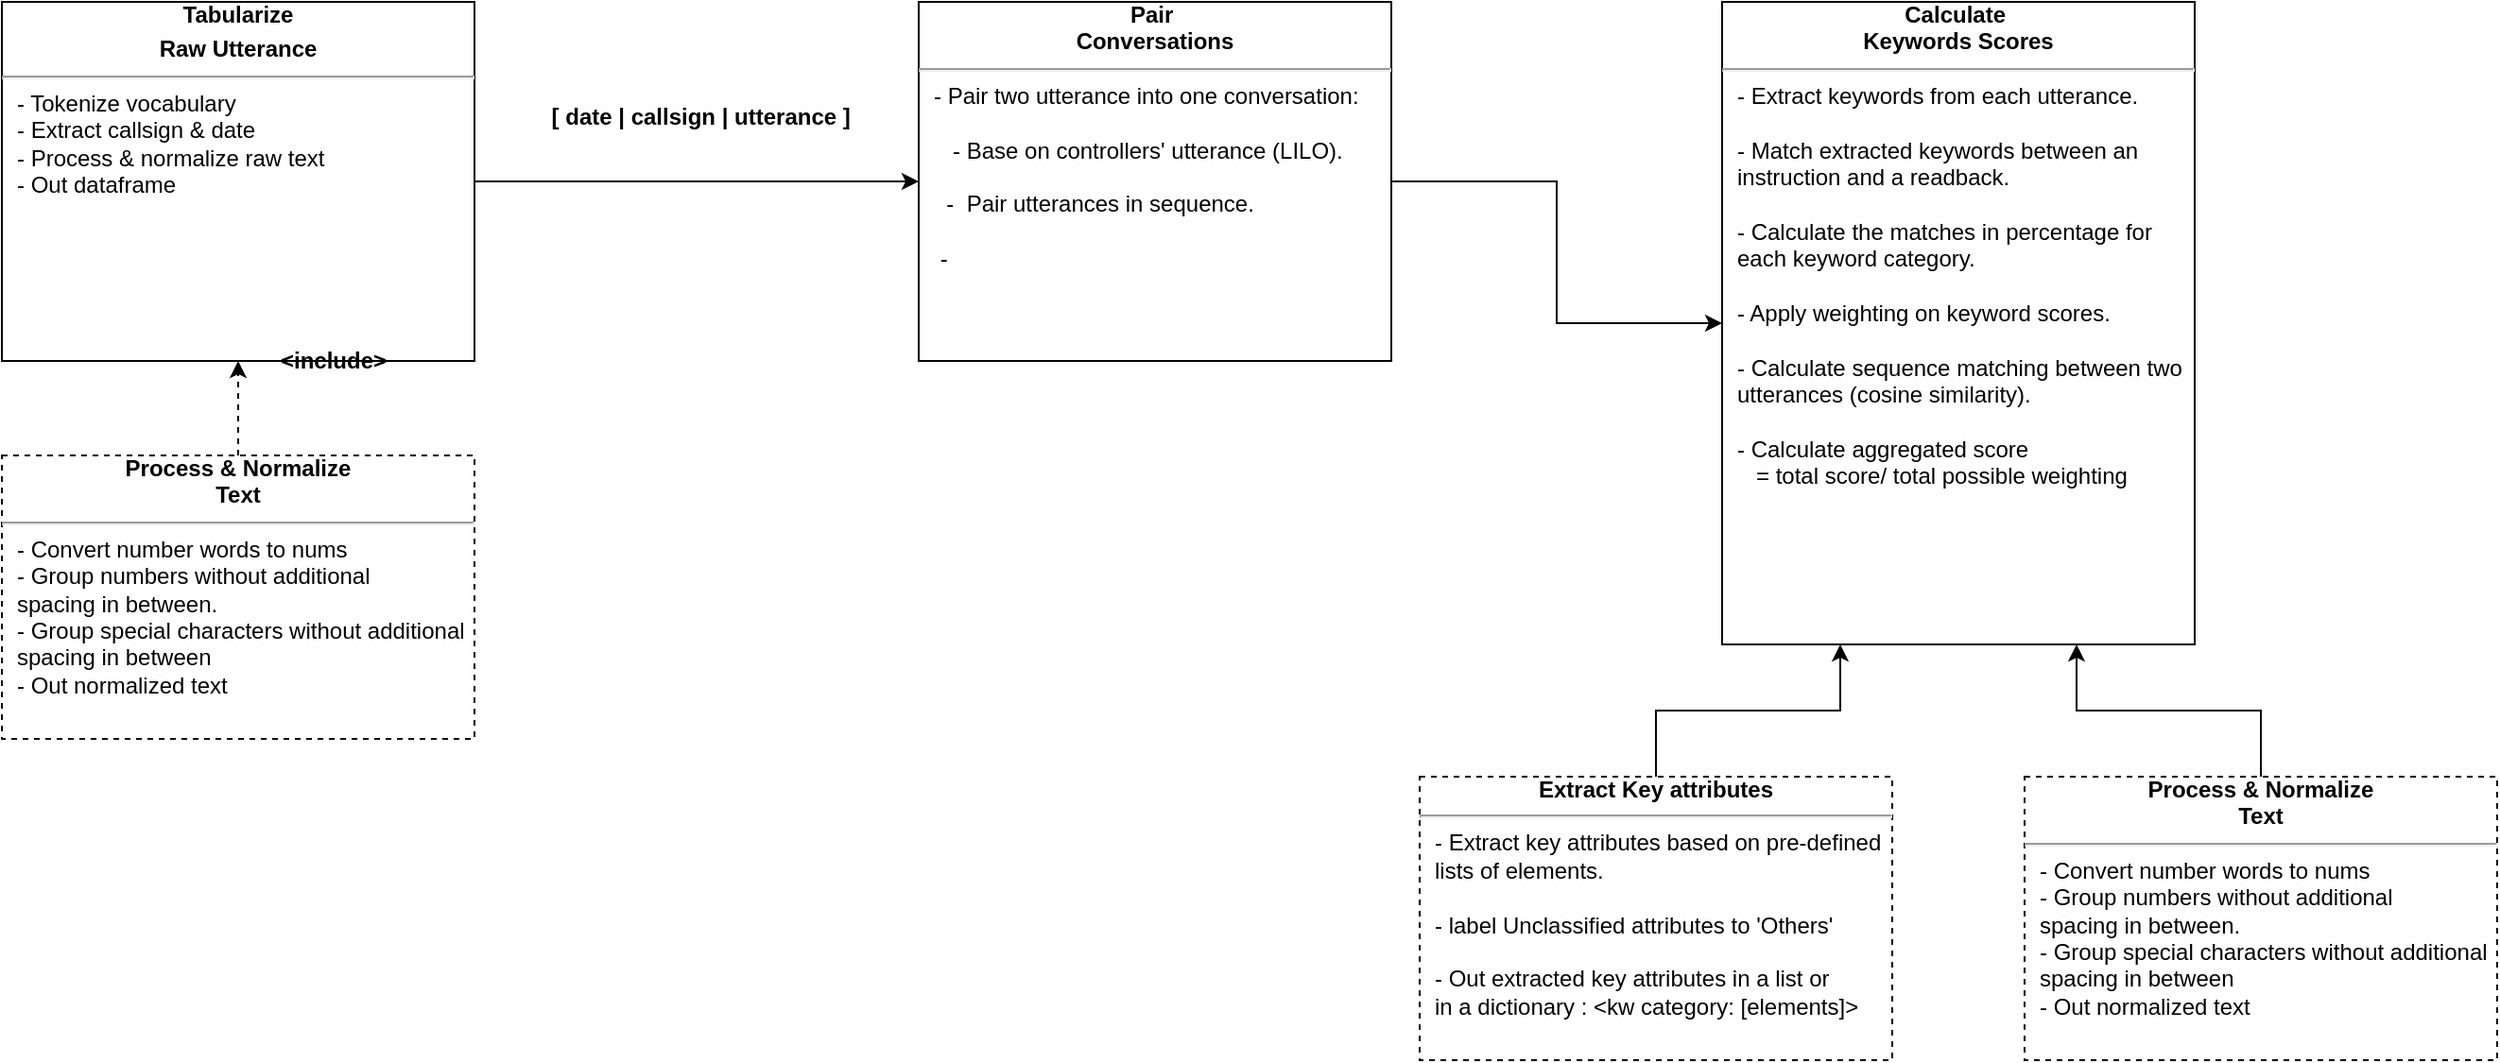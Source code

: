 <mxfile version="15.4.3" type="github">
  <diagram id="IsVj5BEXRurGvoC1gjGO" name="Page-1">
    <mxGraphModel dx="1888" dy="547" grid="1" gridSize="10" guides="1" tooltips="1" connect="1" arrows="1" fold="1" page="1" pageScale="1" pageWidth="850" pageHeight="1100" math="0" shadow="0">
      <root>
        <mxCell id="0" />
        <mxCell id="1" parent="0" />
        <mxCell id="LqwyCylziGcPe5wlssBc-7" style="edgeStyle=orthogonalEdgeStyle;rounded=0;orthogonalLoop=1;jettySize=auto;html=1;entryX=0;entryY=0.5;entryDx=0;entryDy=0;" edge="1" parent="1" source="LqwyCylziGcPe5wlssBc-2" target="LqwyCylziGcPe5wlssBc-6">
          <mxGeometry relative="1" as="geometry" />
        </mxCell>
        <mxCell id="LqwyCylziGcPe5wlssBc-2" value="&lt;div style=&quot;text-align: center&quot;&gt;&lt;span&gt;&lt;b&gt;Tabularize&lt;/b&gt;&lt;/span&gt;&lt;/div&gt;&lt;p style=&quot;margin: 4px 0px 0px ; text-align: center&quot;&gt;&lt;b&gt;Raw Utterance&lt;/b&gt;&lt;/p&gt;&lt;hr&gt;&lt;p style=&quot;margin: 0px ; margin-left: 8px&quot;&gt;- Tokenize vocabulary&lt;/p&gt;&lt;p style=&quot;margin: 0px ; margin-left: 8px&quot;&gt;- Extract callsign &amp;amp; date&amp;nbsp;&lt;br&gt;- Process &amp;amp; normalize raw text&lt;/p&gt;&lt;p style=&quot;margin: 0px ; margin-left: 8px&quot;&gt;- Out dataframe&lt;br&gt;&lt;/p&gt;" style="verticalAlign=middle;align=left;overflow=fill;fontSize=12;fontFamily=Helvetica;html=1;" vertex="1" parent="1">
          <mxGeometry x="-60" y="90" width="250" height="190" as="geometry" />
        </mxCell>
        <mxCell id="LqwyCylziGcPe5wlssBc-4" style="edgeStyle=orthogonalEdgeStyle;rounded=0;orthogonalLoop=1;jettySize=auto;html=1;entryX=0.5;entryY=1;entryDx=0;entryDy=0;dashed=1;" edge="1" parent="1" source="LqwyCylziGcPe5wlssBc-3" target="LqwyCylziGcPe5wlssBc-2">
          <mxGeometry relative="1" as="geometry" />
        </mxCell>
        <mxCell id="LqwyCylziGcPe5wlssBc-3" value="&lt;div style=&quot;text-align: center&quot;&gt;&lt;b&gt;Process &amp;amp; Normalize&lt;/b&gt;&lt;/div&gt;&lt;div style=&quot;text-align: center&quot;&gt;&lt;b&gt;Text&lt;/b&gt;&lt;/div&gt;&lt;hr&gt;&lt;p style=&quot;margin: 0px ; margin-left: 8px&quot;&gt;- Convert number words to nums&lt;/p&gt;&lt;p style=&quot;margin: 0px ; margin-left: 8px&quot;&gt;- Group numbers without additional&amp;nbsp;&lt;/p&gt;&lt;p style=&quot;margin: 0px ; margin-left: 8px&quot;&gt;spacing&amp;nbsp;&lt;span&gt;in between.&lt;/span&gt;&lt;/p&gt;&lt;p style=&quot;margin: 0px ; margin-left: 8px&quot;&gt;- Group special characters without additional&lt;/p&gt;&lt;p style=&quot;margin: 0px ; margin-left: 8px&quot;&gt;spacing in between&lt;/p&gt;&lt;p style=&quot;margin: 0px ; margin-left: 8px&quot;&gt;- Out normalized text&lt;/p&gt;" style="verticalAlign=top;align=left;overflow=fill;fontSize=12;fontFamily=Helvetica;html=1;dashed=1;" vertex="1" parent="1">
          <mxGeometry x="-60" y="330" width="250" height="150" as="geometry" />
        </mxCell>
        <mxCell id="LqwyCylziGcPe5wlssBc-5" value="&amp;lt;include&amp;gt;" style="text;html=1;align=center;verticalAlign=middle;resizable=0;points=[];autosize=1;strokeColor=none;fillColor=none;fontStyle=1" vertex="1" parent="1">
          <mxGeometry x="80" y="270" width="70" height="20" as="geometry" />
        </mxCell>
        <mxCell id="LqwyCylziGcPe5wlssBc-12" style="edgeStyle=orthogonalEdgeStyle;rounded=0;orthogonalLoop=1;jettySize=auto;html=1;entryX=0;entryY=0.5;entryDx=0;entryDy=0;" edge="1" parent="1" source="LqwyCylziGcPe5wlssBc-6" target="LqwyCylziGcPe5wlssBc-10">
          <mxGeometry relative="1" as="geometry" />
        </mxCell>
        <mxCell id="LqwyCylziGcPe5wlssBc-6" value="&lt;div style=&quot;text-align: center&quot;&gt;&lt;b&gt;Pair&amp;nbsp;&lt;/b&gt;&lt;/div&gt;&lt;div style=&quot;text-align: center&quot;&gt;&lt;b&gt;Conversations&lt;/b&gt;&lt;/div&gt;&lt;hr&gt;&lt;p style=&quot;margin: 0px ; margin-left: 8px&quot;&gt;&lt;span&gt;- Pair two utterance into one conversation:&lt;/span&gt;&lt;br&gt;&lt;/p&gt;&lt;p style=&quot;margin: 0px ; margin-left: 8px&quot;&gt;&lt;span&gt;&lt;br&gt;&lt;/span&gt;&lt;/p&gt;&lt;p style=&quot;margin: 0px ; margin-left: 8px&quot;&gt;&amp;nbsp; &amp;nbsp;- Base on controllers&#39; utterance (LILO).&lt;span&gt;&lt;br&gt;&lt;/span&gt;&lt;/p&gt;&lt;p style=&quot;margin: 0px ; margin-left: 8px&quot;&gt;&lt;br&gt;&lt;/p&gt;&lt;p style=&quot;margin: 0px ; margin-left: 8px&quot;&gt;&amp;nbsp; -&amp;nbsp; Pair utterances in sequence.&lt;/p&gt;&lt;p style=&quot;margin: 0px ; margin-left: 8px&quot;&gt;&lt;br&gt;&lt;/p&gt;&lt;p style=&quot;margin: 0px ; margin-left: 8px&quot;&gt;&amp;nbsp;-&amp;nbsp; &amp;nbsp;&lt;/p&gt;&lt;p style=&quot;margin: 0px ; margin-left: 8px&quot;&gt;&lt;br&gt;&lt;/p&gt;" style="verticalAlign=middle;align=left;overflow=fill;fontSize=12;fontFamily=Helvetica;html=1;" vertex="1" parent="1">
          <mxGeometry x="425" y="90" width="250" height="190" as="geometry" />
        </mxCell>
        <mxCell id="LqwyCylziGcPe5wlssBc-8" value="[ date | callsign | utterance ]&amp;nbsp;" style="text;html=1;align=center;verticalAlign=middle;resizable=0;points=[];autosize=1;strokeColor=none;fillColor=none;fontStyle=1" vertex="1" parent="1">
          <mxGeometry x="221" y="141" width="180" height="20" as="geometry" />
        </mxCell>
        <mxCell id="LqwyCylziGcPe5wlssBc-10" value="&lt;div style=&quot;text-align: center&quot;&gt;&lt;b&gt;Calculate&amp;nbsp;&lt;/b&gt;&lt;/div&gt;&lt;div style=&quot;text-align: center&quot;&gt;&lt;b&gt;Keywords Scores&lt;/b&gt;&lt;/div&gt;&lt;hr&gt;&lt;p style=&quot;margin: 0px ; margin-left: 8px&quot;&gt;- Extract keywords from each utterance.&lt;/p&gt;&lt;p style=&quot;margin: 0px ; margin-left: 8px&quot;&gt;&lt;br&gt;&lt;/p&gt;&lt;p style=&quot;margin: 0px ; margin-left: 8px&quot;&gt;- Match extracted keywords between an&amp;nbsp;&lt;/p&gt;&lt;p style=&quot;margin: 0px ; margin-left: 8px&quot;&gt;instruction&amp;nbsp;&lt;span&gt;and a readback.&lt;/span&gt;&lt;/p&gt;&lt;p style=&quot;margin: 0px ; margin-left: 8px&quot;&gt;&lt;span&gt;&lt;br&gt;&lt;/span&gt;&lt;/p&gt;&lt;p style=&quot;margin: 0px ; margin-left: 8px&quot;&gt;&lt;span&gt;- Calculate the matches in percentage for&amp;nbsp;&lt;/span&gt;&lt;/p&gt;&lt;p style=&quot;margin: 0px ; margin-left: 8px&quot;&gt;&lt;span&gt;each keyword category.&lt;/span&gt;&lt;/p&gt;&lt;p style=&quot;margin: 0px ; margin-left: 8px&quot;&gt;&lt;span&gt;&lt;br&gt;&lt;/span&gt;&lt;/p&gt;&lt;p style=&quot;margin: 0px ; margin-left: 8px&quot;&gt;&lt;span&gt;- Apply weighting on keyword scores.&lt;/span&gt;&lt;/p&gt;&lt;p style=&quot;margin: 0px ; margin-left: 8px&quot;&gt;&lt;span&gt;&lt;br&gt;&lt;/span&gt;&lt;/p&gt;&lt;p style=&quot;margin: 0px ; margin-left: 8px&quot;&gt;&lt;span&gt;- Calculate sequence matching between two&lt;/span&gt;&lt;/p&gt;&lt;p style=&quot;margin: 0px ; margin-left: 8px&quot;&gt;&lt;span&gt;utterances (cosine similarity).&lt;/span&gt;&lt;/p&gt;&lt;p style=&quot;margin: 0px ; margin-left: 8px&quot;&gt;&lt;span&gt;&lt;br&gt;&lt;/span&gt;&lt;/p&gt;&lt;p style=&quot;margin: 0px ; margin-left: 8px&quot;&gt;&lt;span&gt;- Calculate aggregated score&amp;nbsp;&lt;/span&gt;&lt;/p&gt;&lt;p style=&quot;margin: 0px ; margin-left: 8px&quot;&gt;&lt;span&gt;&amp;nbsp; &amp;nbsp;= total score/ total possible weighting&lt;/span&gt;&lt;/p&gt;&lt;p style=&quot;margin: 0px ; margin-left: 8px&quot;&gt;&lt;br&gt;&lt;/p&gt;&lt;p style=&quot;margin: 0px ; margin-left: 8px&quot;&gt;&lt;br&gt;&lt;/p&gt;" style="verticalAlign=middle;align=left;overflow=fill;fontSize=12;fontFamily=Helvetica;html=1;" vertex="1" parent="1">
          <mxGeometry x="850" y="90" width="250" height="340" as="geometry" />
        </mxCell>
        <mxCell id="LqwyCylziGcPe5wlssBc-15" style="edgeStyle=orthogonalEdgeStyle;rounded=0;orthogonalLoop=1;jettySize=auto;html=1;exitX=0.5;exitY=0;exitDx=0;exitDy=0;entryX=0.25;entryY=1;entryDx=0;entryDy=0;" edge="1" parent="1" source="LqwyCylziGcPe5wlssBc-13" target="LqwyCylziGcPe5wlssBc-10">
          <mxGeometry relative="1" as="geometry" />
        </mxCell>
        <mxCell id="LqwyCylziGcPe5wlssBc-13" value="&lt;div style=&quot;text-align: center&quot;&gt;&lt;b&gt;Extract Key attributes&lt;/b&gt;&lt;/div&gt;&lt;hr&gt;&lt;p style=&quot;margin: 0px ; margin-left: 8px&quot;&gt;- Extract key attributes based on pre-defined&lt;/p&gt;&lt;p style=&quot;margin: 0px ; margin-left: 8px&quot;&gt;lists of elements.&amp;nbsp;&lt;/p&gt;&lt;p style=&quot;margin: 0px ; margin-left: 8px&quot;&gt;&lt;br&gt;&lt;/p&gt;&lt;p style=&quot;margin: 0px ; margin-left: 8px&quot;&gt;- label Unclassified attributes to &#39;Others&#39;&amp;nbsp;&lt;/p&gt;&lt;p style=&quot;margin: 0px ; margin-left: 8px&quot;&gt;&lt;br&gt;&lt;/p&gt;&lt;p style=&quot;margin: 0px ; margin-left: 8px&quot;&gt;- Out extracted key attributes in a list or&amp;nbsp;&lt;/p&gt;&lt;p style=&quot;margin: 0px ; margin-left: 8px&quot;&gt;in a dictionary : &amp;lt;kw category: [elements]&amp;gt;&lt;/p&gt;" style="verticalAlign=top;align=left;overflow=fill;fontSize=12;fontFamily=Helvetica;html=1;dashed=1;" vertex="1" parent="1">
          <mxGeometry x="690" y="500" width="250" height="150" as="geometry" />
        </mxCell>
        <mxCell id="LqwyCylziGcPe5wlssBc-16" style="edgeStyle=orthogonalEdgeStyle;rounded=0;orthogonalLoop=1;jettySize=auto;html=1;exitX=0.5;exitY=0;exitDx=0;exitDy=0;entryX=0.75;entryY=1;entryDx=0;entryDy=0;" edge="1" parent="1" source="LqwyCylziGcPe5wlssBc-14" target="LqwyCylziGcPe5wlssBc-10">
          <mxGeometry relative="1" as="geometry" />
        </mxCell>
        <mxCell id="LqwyCylziGcPe5wlssBc-14" value="&lt;div style=&quot;text-align: center&quot;&gt;&lt;b&gt;Process &amp;amp; Normalize&lt;/b&gt;&lt;/div&gt;&lt;div style=&quot;text-align: center&quot;&gt;&lt;b&gt;Text&lt;/b&gt;&lt;/div&gt;&lt;hr&gt;&lt;p style=&quot;margin: 0px ; margin-left: 8px&quot;&gt;- Convert number words to nums&lt;/p&gt;&lt;p style=&quot;margin: 0px ; margin-left: 8px&quot;&gt;- Group numbers without additional&amp;nbsp;&lt;/p&gt;&lt;p style=&quot;margin: 0px ; margin-left: 8px&quot;&gt;spacing&amp;nbsp;&lt;span&gt;in between.&lt;/span&gt;&lt;/p&gt;&lt;p style=&quot;margin: 0px ; margin-left: 8px&quot;&gt;- Group special characters without additional&lt;/p&gt;&lt;p style=&quot;margin: 0px ; margin-left: 8px&quot;&gt;spacing in between&lt;/p&gt;&lt;p style=&quot;margin: 0px ; margin-left: 8px&quot;&gt;- Out normalized text&lt;/p&gt;" style="verticalAlign=top;align=left;overflow=fill;fontSize=12;fontFamily=Helvetica;html=1;dashed=1;" vertex="1" parent="1">
          <mxGeometry x="1010" y="500" width="250" height="150" as="geometry" />
        </mxCell>
      </root>
    </mxGraphModel>
  </diagram>
</mxfile>
